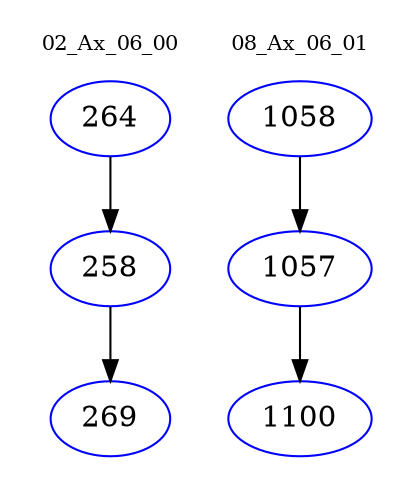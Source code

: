 digraph{
subgraph cluster_0 {
color = white
label = "02_Ax_06_00";
fontsize=10;
T0_264 [label="264", color="blue"]
T0_264 -> T0_258 [color="black"]
T0_258 [label="258", color="blue"]
T0_258 -> T0_269 [color="black"]
T0_269 [label="269", color="blue"]
}
subgraph cluster_1 {
color = white
label = "08_Ax_06_01";
fontsize=10;
T1_1058 [label="1058", color="blue"]
T1_1058 -> T1_1057 [color="black"]
T1_1057 [label="1057", color="blue"]
T1_1057 -> T1_1100 [color="black"]
T1_1100 [label="1100", color="blue"]
}
}
